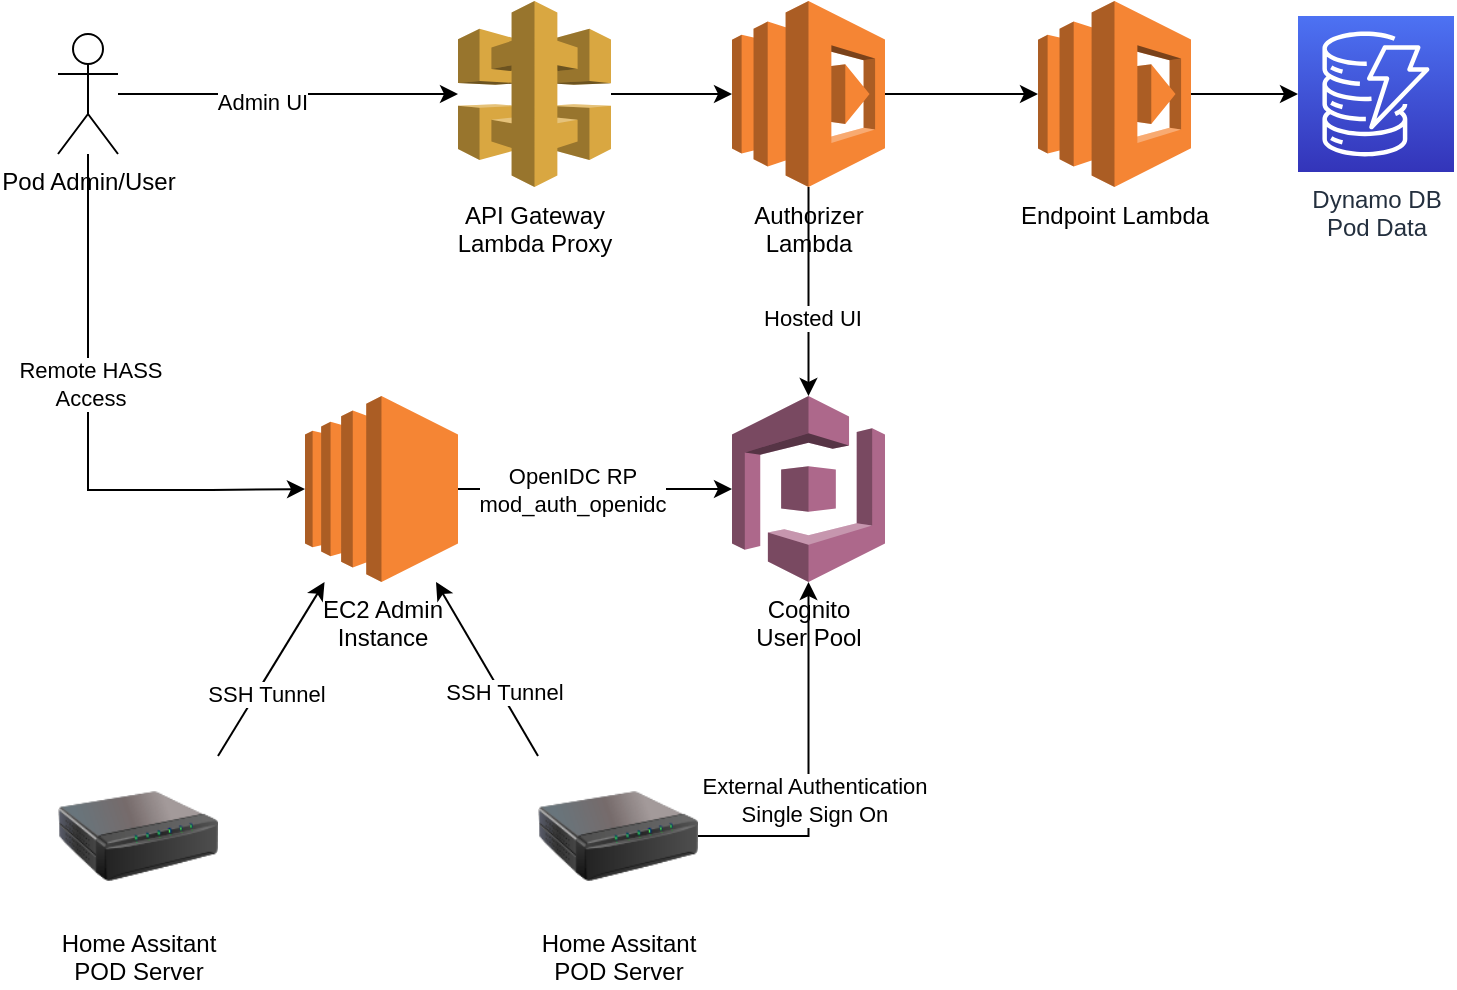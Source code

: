<mxfile version="14.6.13" type="github">
  <diagram id="MC6dr5WfC4aPlhTvybOS" name="Page-1">
    <mxGraphModel dx="749" dy="556" grid="1" gridSize="10" guides="1" tooltips="1" connect="1" arrows="1" fold="1" page="1" pageScale="1" pageWidth="850" pageHeight="1100" math="0" shadow="0">
      <root>
        <mxCell id="0" />
        <mxCell id="1" parent="0" />
        <mxCell id="dYZ9_OYtiXIPVYzOE8Ey-37" style="edgeStyle=orthogonalEdgeStyle;rounded=0;orthogonalLoop=1;jettySize=auto;html=1;" edge="1" parent="1" source="dYZ9_OYtiXIPVYzOE8Ey-1" target="dYZ9_OYtiXIPVYzOE8Ey-2">
          <mxGeometry relative="1" as="geometry" />
        </mxCell>
        <mxCell id="dYZ9_OYtiXIPVYzOE8Ey-1" value="API Gateway&lt;br&gt;Lambda Proxy" style="outlineConnect=0;dashed=0;verticalLabelPosition=bottom;verticalAlign=top;align=center;html=1;shape=mxgraph.aws3.api_gateway;fillColor=#D9A741;gradientColor=none;" vertex="1" parent="1">
          <mxGeometry x="250" y="32.5" width="76.5" height="93" as="geometry" />
        </mxCell>
        <mxCell id="dYZ9_OYtiXIPVYzOE8Ey-24" style="edgeStyle=orthogonalEdgeStyle;rounded=0;orthogonalLoop=1;jettySize=auto;html=1;" edge="1" parent="1" source="dYZ9_OYtiXIPVYzOE8Ey-2" target="dYZ9_OYtiXIPVYzOE8Ey-7">
          <mxGeometry relative="1" as="geometry" />
        </mxCell>
        <mxCell id="dYZ9_OYtiXIPVYzOE8Ey-36" value="Hosted UI" style="edgeLabel;html=1;align=center;verticalAlign=middle;resizable=0;points=[];" vertex="1" connectable="0" parent="dYZ9_OYtiXIPVYzOE8Ey-24">
          <mxGeometry x="0.234" y="1" relative="1" as="geometry">
            <mxPoint y="1" as="offset" />
          </mxGeometry>
        </mxCell>
        <mxCell id="dYZ9_OYtiXIPVYzOE8Ey-38" style="edgeStyle=orthogonalEdgeStyle;rounded=0;orthogonalLoop=1;jettySize=auto;html=1;" edge="1" parent="1" source="dYZ9_OYtiXIPVYzOE8Ey-2" target="dYZ9_OYtiXIPVYzOE8Ey-3">
          <mxGeometry relative="1" as="geometry" />
        </mxCell>
        <mxCell id="dYZ9_OYtiXIPVYzOE8Ey-2" value="Authorizer&lt;br&gt;Lambda" style="outlineConnect=0;dashed=0;verticalLabelPosition=bottom;verticalAlign=top;align=center;html=1;shape=mxgraph.aws3.lambda;fillColor=#F58534;gradientColor=none;" vertex="1" parent="1">
          <mxGeometry x="387" y="32.5" width="76.5" height="93" as="geometry" />
        </mxCell>
        <mxCell id="dYZ9_OYtiXIPVYzOE8Ey-39" style="edgeStyle=orthogonalEdgeStyle;rounded=0;orthogonalLoop=1;jettySize=auto;html=1;" edge="1" parent="1" source="dYZ9_OYtiXIPVYzOE8Ey-3" target="dYZ9_OYtiXIPVYzOE8Ey-4">
          <mxGeometry relative="1" as="geometry" />
        </mxCell>
        <mxCell id="dYZ9_OYtiXIPVYzOE8Ey-3" value="Endpoint Lambda" style="outlineConnect=0;dashed=0;verticalLabelPosition=bottom;verticalAlign=top;align=center;html=1;shape=mxgraph.aws3.lambda;fillColor=#F58534;gradientColor=none;" vertex="1" parent="1">
          <mxGeometry x="540" y="32.5" width="76.5" height="93" as="geometry" />
        </mxCell>
        <mxCell id="dYZ9_OYtiXIPVYzOE8Ey-4" value="Dynamo DB&lt;br&gt;Pod Data" style="points=[[0,0,0],[0.25,0,0],[0.5,0,0],[0.75,0,0],[1,0,0],[0,1,0],[0.25,1,0],[0.5,1,0],[0.75,1,0],[1,1,0],[0,0.25,0],[0,0.5,0],[0,0.75,0],[1,0.25,0],[1,0.5,0],[1,0.75,0]];outlineConnect=0;fontColor=#232F3E;gradientColor=#4D72F3;gradientDirection=north;fillColor=#3334B9;strokeColor=#ffffff;dashed=0;verticalLabelPosition=bottom;verticalAlign=top;align=center;html=1;fontSize=12;fontStyle=0;aspect=fixed;shape=mxgraph.aws4.resourceIcon;resIcon=mxgraph.aws4.dynamodb;" vertex="1" parent="1">
          <mxGeometry x="670" y="40" width="78" height="78" as="geometry" />
        </mxCell>
        <mxCell id="dYZ9_OYtiXIPVYzOE8Ey-7" value="&lt;div&gt;Cognito&lt;/div&gt;&lt;div&gt;User Pool&lt;br&gt;&lt;/div&gt;" style="outlineConnect=0;dashed=0;verticalLabelPosition=bottom;verticalAlign=top;align=center;html=1;shape=mxgraph.aws3.cognito;fillColor=#AD688B;gradientColor=none;" vertex="1" parent="1">
          <mxGeometry x="387" y="230" width="76.5" height="93" as="geometry" />
        </mxCell>
        <mxCell id="dYZ9_OYtiXIPVYzOE8Ey-23" style="edgeStyle=orthogonalEdgeStyle;rounded=0;orthogonalLoop=1;jettySize=auto;html=1;" edge="1" parent="1" source="dYZ9_OYtiXIPVYzOE8Ey-8" target="dYZ9_OYtiXIPVYzOE8Ey-7">
          <mxGeometry relative="1" as="geometry" />
        </mxCell>
        <mxCell id="dYZ9_OYtiXIPVYzOE8Ey-35" value="&lt;div&gt;OpenIDC RP&lt;/div&gt;&lt;div&gt;mod_auth_openidc&lt;br&gt;&lt;/div&gt;" style="edgeLabel;html=1;align=center;verticalAlign=middle;resizable=0;points=[];" vertex="1" connectable="0" parent="dYZ9_OYtiXIPVYzOE8Ey-23">
          <mxGeometry x="-0.168" y="1" relative="1" as="geometry">
            <mxPoint y="1" as="offset" />
          </mxGeometry>
        </mxCell>
        <mxCell id="dYZ9_OYtiXIPVYzOE8Ey-8" value="EC2 Admin&lt;br&gt;Instance" style="outlineConnect=0;dashed=0;verticalLabelPosition=bottom;verticalAlign=top;align=center;html=1;shape=mxgraph.aws3.ec2;fillColor=#F58534;gradientColor=none;" vertex="1" parent="1">
          <mxGeometry x="173.5" y="230" width="76.5" height="93" as="geometry" />
        </mxCell>
        <mxCell id="dYZ9_OYtiXIPVYzOE8Ey-11" value="Home Assitant&lt;br&gt;POD Server" style="image;html=1;image=img/lib/clip_art/networking/Print_Server_128x128.png" vertex="1" parent="1">
          <mxGeometry x="50" y="410" width="80" height="80" as="geometry" />
        </mxCell>
        <mxCell id="dYZ9_OYtiXIPVYzOE8Ey-33" style="edgeStyle=orthogonalEdgeStyle;rounded=0;orthogonalLoop=1;jettySize=auto;html=1;" edge="1" parent="1" source="dYZ9_OYtiXIPVYzOE8Ey-14" target="dYZ9_OYtiXIPVYzOE8Ey-7">
          <mxGeometry relative="1" as="geometry" />
        </mxCell>
        <mxCell id="dYZ9_OYtiXIPVYzOE8Ey-34" value="&lt;div&gt;External Authentication&lt;/div&gt;&lt;div&gt;Single Sign On&lt;br&gt;&lt;/div&gt;" style="edgeLabel;html=1;align=center;verticalAlign=middle;resizable=0;points=[];" vertex="1" connectable="0" parent="dYZ9_OYtiXIPVYzOE8Ey-33">
          <mxGeometry x="-0.196" y="-2" relative="1" as="geometry">
            <mxPoint as="offset" />
          </mxGeometry>
        </mxCell>
        <mxCell id="dYZ9_OYtiXIPVYzOE8Ey-14" value="Home Assitant&lt;br&gt;POD Server" style="image;html=1;image=img/lib/clip_art/networking/Print_Server_128x128.png" vertex="1" parent="1">
          <mxGeometry x="290" y="410" width="80" height="80" as="geometry" />
        </mxCell>
        <mxCell id="dYZ9_OYtiXIPVYzOE8Ey-16" value="" style="endArrow=classic;html=1;exitX=0;exitY=0;exitDx=0;exitDy=0;" edge="1" parent="1" source="dYZ9_OYtiXIPVYzOE8Ey-14" target="dYZ9_OYtiXIPVYzOE8Ey-8">
          <mxGeometry width="50" height="50" relative="1" as="geometry">
            <mxPoint x="310" y="340" as="sourcePoint" />
            <mxPoint x="360" y="290" as="targetPoint" />
          </mxGeometry>
        </mxCell>
        <mxCell id="dYZ9_OYtiXIPVYzOE8Ey-19" value="SSH Tunnel" style="edgeLabel;html=1;align=center;verticalAlign=middle;resizable=0;points=[];" vertex="1" connectable="0" parent="dYZ9_OYtiXIPVYzOE8Ey-16">
          <mxGeometry x="-0.282" y="-2" relative="1" as="geometry">
            <mxPoint x="-1" as="offset" />
          </mxGeometry>
        </mxCell>
        <mxCell id="dYZ9_OYtiXIPVYzOE8Ey-18" value="" style="endArrow=classic;html=1;exitX=1;exitY=0;exitDx=0;exitDy=0;" edge="1" parent="1" source="dYZ9_OYtiXIPVYzOE8Ey-11" target="dYZ9_OYtiXIPVYzOE8Ey-8">
          <mxGeometry width="50" height="50" relative="1" as="geometry">
            <mxPoint x="310" y="340" as="sourcePoint" />
            <mxPoint x="120" y="380" as="targetPoint" />
          </mxGeometry>
        </mxCell>
        <mxCell id="dYZ9_OYtiXIPVYzOE8Ey-20" value="SSH Tunnel" style="edgeLabel;html=1;align=center;verticalAlign=middle;resizable=0;points=[];" vertex="1" connectable="0" parent="dYZ9_OYtiXIPVYzOE8Ey-18">
          <mxGeometry x="-0.246" y="-3" relative="1" as="geometry">
            <mxPoint x="1" as="offset" />
          </mxGeometry>
        </mxCell>
        <mxCell id="dYZ9_OYtiXIPVYzOE8Ey-26" style="edgeStyle=orthogonalEdgeStyle;rounded=0;orthogonalLoop=1;jettySize=auto;html=1;" edge="1" parent="1" source="dYZ9_OYtiXIPVYzOE8Ey-21" target="dYZ9_OYtiXIPVYzOE8Ey-1">
          <mxGeometry relative="1" as="geometry" />
        </mxCell>
        <mxCell id="dYZ9_OYtiXIPVYzOE8Ey-27" value="Admin UI" style="edgeLabel;html=1;align=center;verticalAlign=middle;resizable=0;points=[];" vertex="1" connectable="0" parent="dYZ9_OYtiXIPVYzOE8Ey-26">
          <mxGeometry x="-0.153" y="-4" relative="1" as="geometry">
            <mxPoint as="offset" />
          </mxGeometry>
        </mxCell>
        <mxCell id="dYZ9_OYtiXIPVYzOE8Ey-31" style="edgeStyle=orthogonalEdgeStyle;rounded=0;orthogonalLoop=1;jettySize=auto;html=1;entryX=0;entryY=0.5;entryDx=0;entryDy=0;entryPerimeter=0;" edge="1" parent="1" source="dYZ9_OYtiXIPVYzOE8Ey-21" target="dYZ9_OYtiXIPVYzOE8Ey-8">
          <mxGeometry relative="1" as="geometry">
            <Array as="points">
              <mxPoint x="65" y="277" />
              <mxPoint x="127" y="277" />
            </Array>
          </mxGeometry>
        </mxCell>
        <mxCell id="dYZ9_OYtiXIPVYzOE8Ey-32" value="&lt;div&gt;Remote HASS&lt;/div&gt;&lt;div&gt;Access&lt;br&gt;&lt;/div&gt;" style="edgeLabel;html=1;align=center;verticalAlign=middle;resizable=0;points=[];" vertex="1" connectable="0" parent="dYZ9_OYtiXIPVYzOE8Ey-31">
          <mxGeometry x="-0.168" y="1" relative="1" as="geometry">
            <mxPoint as="offset" />
          </mxGeometry>
        </mxCell>
        <mxCell id="dYZ9_OYtiXIPVYzOE8Ey-21" value="Pod Admin/User" style="shape=umlActor;verticalLabelPosition=bottom;verticalAlign=top;html=1;outlineConnect=0;" vertex="1" parent="1">
          <mxGeometry x="50" y="49" width="30" height="60" as="geometry" />
        </mxCell>
      </root>
    </mxGraphModel>
  </diagram>
</mxfile>
